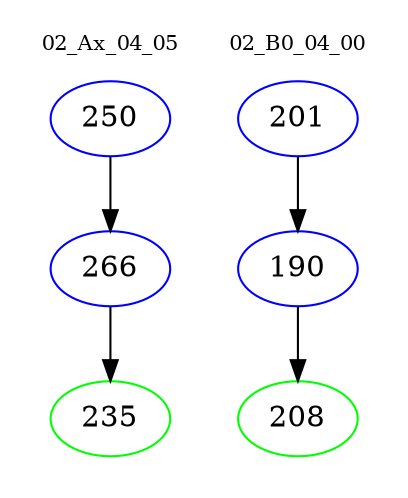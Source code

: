 digraph{
subgraph cluster_0 {
color = white
label = "02_Ax_04_05";
fontsize=10;
T0_250 [label="250", color="blue"]
T0_250 -> T0_266 [color="black"]
T0_266 [label="266", color="blue"]
T0_266 -> T0_235 [color="black"]
T0_235 [label="235", color="green"]
}
subgraph cluster_1 {
color = white
label = "02_B0_04_00";
fontsize=10;
T1_201 [label="201", color="blue"]
T1_201 -> T1_190 [color="black"]
T1_190 [label="190", color="blue"]
T1_190 -> T1_208 [color="black"]
T1_208 [label="208", color="green"]
}
}
